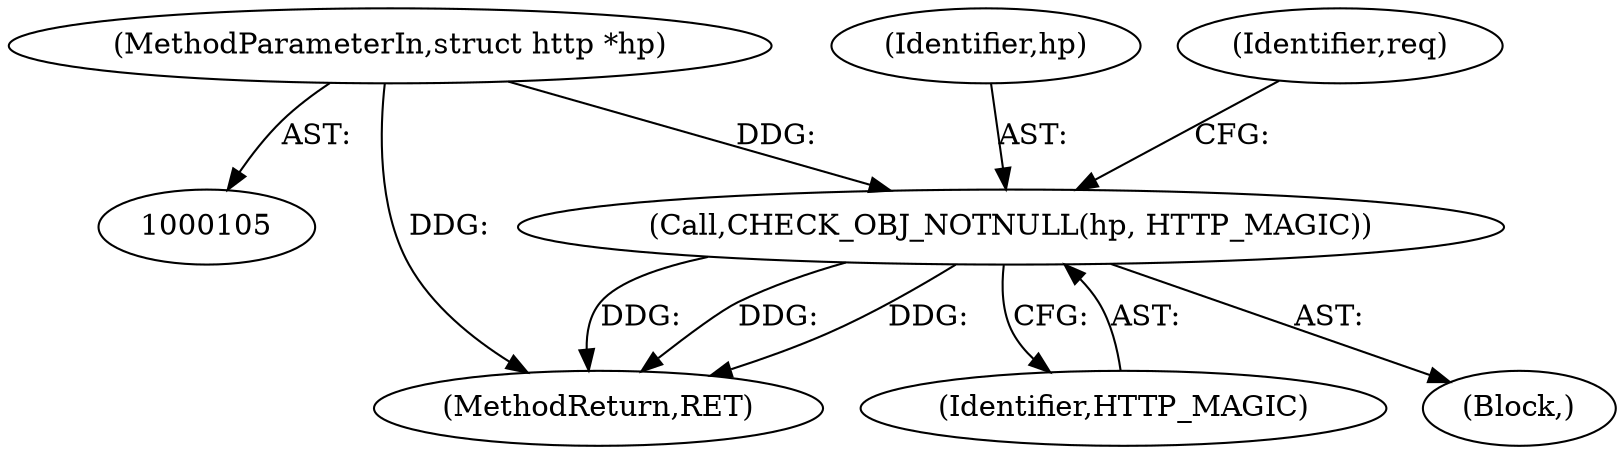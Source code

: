 digraph "0_Varnish-Cache_85e8468bec9416bd7e16b0d80cb820ecd2b330c3_2@pointer" {
"1000106" [label="(MethodParameterIn,struct http *hp)"];
"1000114" [label="(Call,CHECK_OBJ_NOTNULL(hp, HTTP_MAGIC))"];
"1000115" [label="(Identifier,hp)"];
"1000108" [label="(Block,)"];
"1000106" [label="(MethodParameterIn,struct http *hp)"];
"1000359" [label="(MethodReturn,RET)"];
"1000118" [label="(Identifier,req)"];
"1000116" [label="(Identifier,HTTP_MAGIC)"];
"1000114" [label="(Call,CHECK_OBJ_NOTNULL(hp, HTTP_MAGIC))"];
"1000106" -> "1000105"  [label="AST: "];
"1000106" -> "1000359"  [label="DDG: "];
"1000106" -> "1000114"  [label="DDG: "];
"1000114" -> "1000108"  [label="AST: "];
"1000114" -> "1000116"  [label="CFG: "];
"1000115" -> "1000114"  [label="AST: "];
"1000116" -> "1000114"  [label="AST: "];
"1000118" -> "1000114"  [label="CFG: "];
"1000114" -> "1000359"  [label="DDG: "];
"1000114" -> "1000359"  [label="DDG: "];
"1000114" -> "1000359"  [label="DDG: "];
}

